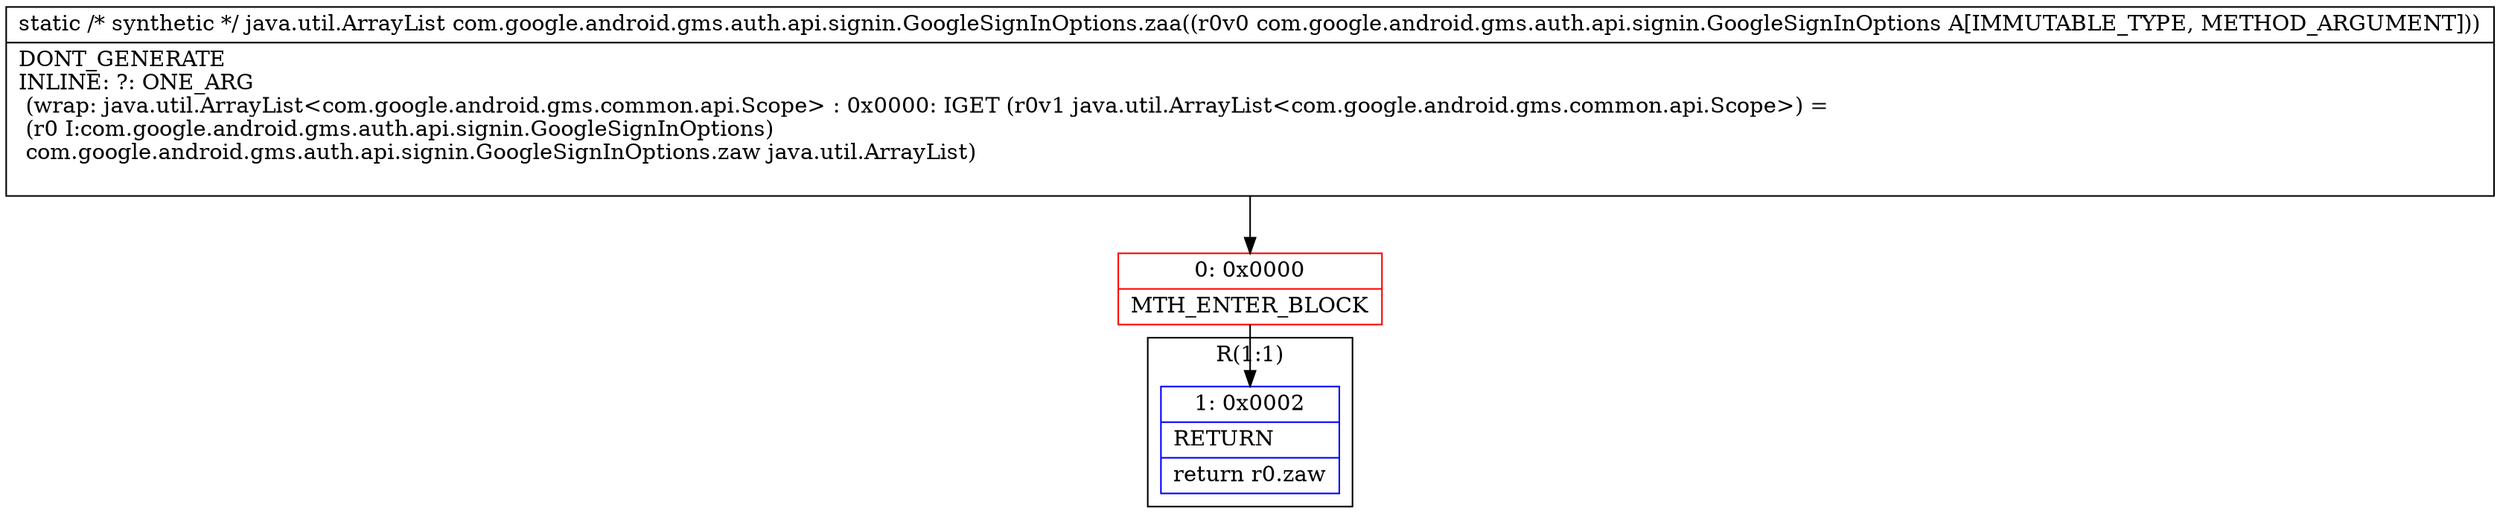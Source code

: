 digraph "CFG forcom.google.android.gms.auth.api.signin.GoogleSignInOptions.zaa(Lcom\/google\/android\/gms\/auth\/api\/signin\/GoogleSignInOptions;)Ljava\/util\/ArrayList;" {
subgraph cluster_Region_1098497195 {
label = "R(1:1)";
node [shape=record,color=blue];
Node_1 [shape=record,label="{1\:\ 0x0002|RETURN\l|return r0.zaw\l}"];
}
Node_0 [shape=record,color=red,label="{0\:\ 0x0000|MTH_ENTER_BLOCK\l}"];
MethodNode[shape=record,label="{static \/* synthetic *\/ java.util.ArrayList com.google.android.gms.auth.api.signin.GoogleSignInOptions.zaa((r0v0 com.google.android.gms.auth.api.signin.GoogleSignInOptions A[IMMUTABLE_TYPE, METHOD_ARGUMENT]))  | DONT_GENERATE\lINLINE: ?: ONE_ARG  \l  (wrap: java.util.ArrayList\<com.google.android.gms.common.api.Scope\> : 0x0000: IGET  (r0v1 java.util.ArrayList\<com.google.android.gms.common.api.Scope\>) = \l  (r0 I:com.google.android.gms.auth.api.signin.GoogleSignInOptions)\l com.google.android.gms.auth.api.signin.GoogleSignInOptions.zaw java.util.ArrayList)\l\l}"];
MethodNode -> Node_0;
Node_0 -> Node_1;
}

